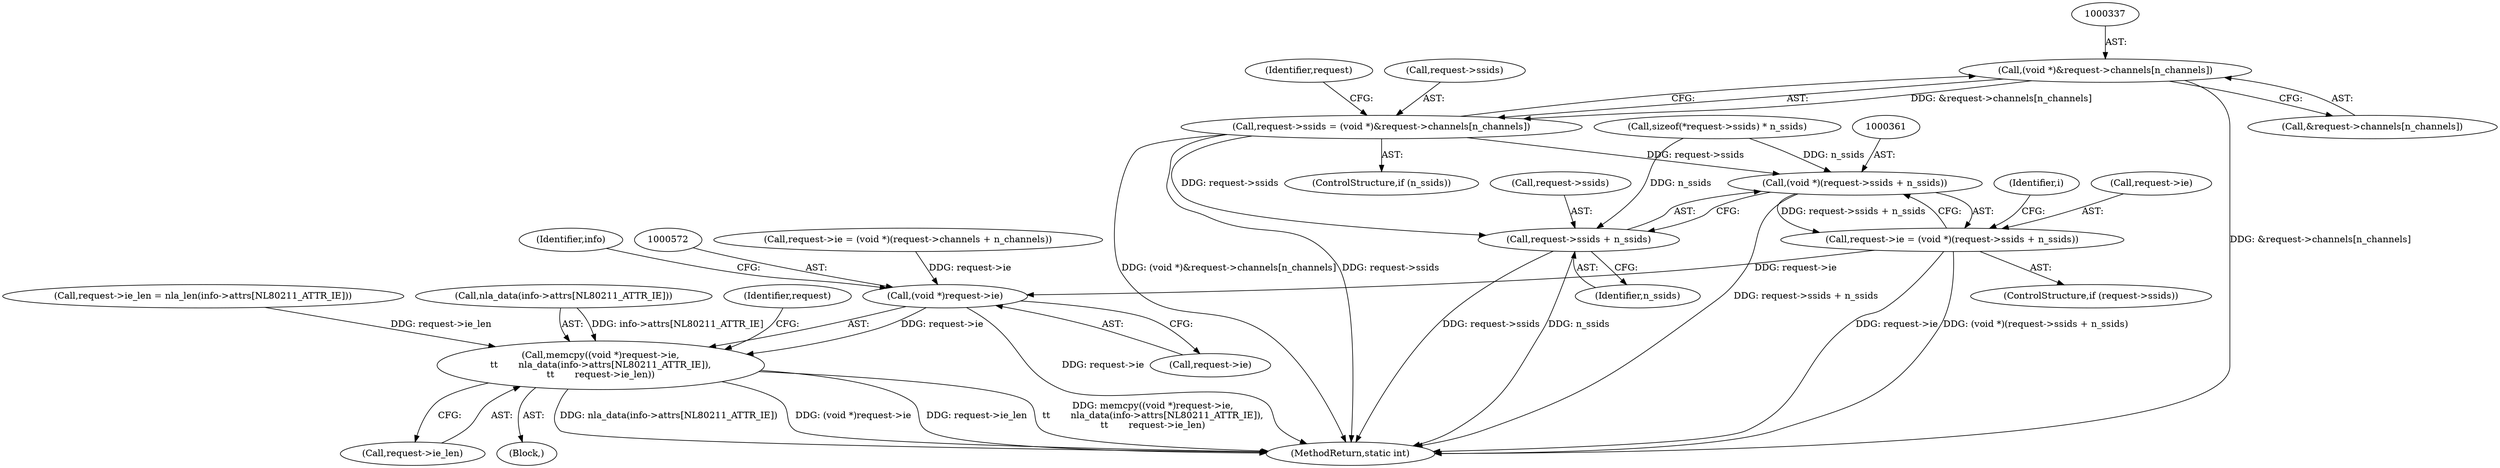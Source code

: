 digraph "0_linux_208c72f4fe44fe09577e7975ba0e7fa0278f3d03@array" {
"1000336" [label="(Call,(void *)&request->channels[n_channels])"];
"1000332" [label="(Call,request->ssids = (void *)&request->channels[n_channels])"];
"1000360" [label="(Call,(void *)(request->ssids + n_ssids))"];
"1000356" [label="(Call,request->ie = (void *)(request->ssids + n_ssids))"];
"1000571" [label="(Call,(void *)request->ie)"];
"1000570" [label="(Call,memcpy((void *)request->ie,\n\t\t       nla_data(info->attrs[NL80211_ATTR_IE]),\n\t\t       request->ie_len))"];
"1000362" [label="(Call,request->ssids + n_ssids)"];
"1000336" [label="(Call,(void *)&request->channels[n_channels])"];
"1000363" [label="(Call,request->ssids)"];
"1000330" [label="(ControlStructure,if (n_ssids))"];
"1000570" [label="(Call,memcpy((void *)request->ie,\n\t\t       nla_data(info->attrs[NL80211_ATTR_IE]),\n\t\t       request->ie_len))"];
"1000559" [label="(Block,)"];
"1000332" [label="(Call,request->ssids = (void *)&request->channels[n_channels])"];
"1000346" [label="(Identifier,request)"];
"1000571" [label="(Call,(void *)request->ie)"];
"1000357" [label="(Call,request->ie)"];
"1000356" [label="(Call,request->ie = (void *)(request->ssids + n_ssids))"];
"1000632" [label="(MethodReturn,static int)"];
"1000366" [label="(Identifier,n_ssids)"];
"1000573" [label="(Call,request->ie)"];
"1000582" [label="(Call,request->ie_len)"];
"1000333" [label="(Call,request->ssids)"];
"1000368" [label="(Call,request->ie = (void *)(request->channels + n_channels))"];
"1000560" [label="(Call,request->ie_len = nla_len(info->attrs[NL80211_ATTR_IE]))"];
"1000360" [label="(Call,(void *)(request->ssids + n_ssids))"];
"1000307" [label="(Call,sizeof(*request->ssids) * n_ssids)"];
"1000576" [label="(Call,nla_data(info->attrs[NL80211_ATTR_IE]))"];
"1000587" [label="(Identifier,request)"];
"1000352" [label="(ControlStructure,if (request->ssids))"];
"1000380" [label="(Identifier,i)"];
"1000338" [label="(Call,&request->channels[n_channels])"];
"1000579" [label="(Identifier,info)"];
"1000362" [label="(Call,request->ssids + n_ssids)"];
"1000336" -> "1000332"  [label="AST: "];
"1000336" -> "1000338"  [label="CFG: "];
"1000337" -> "1000336"  [label="AST: "];
"1000338" -> "1000336"  [label="AST: "];
"1000332" -> "1000336"  [label="CFG: "];
"1000336" -> "1000632"  [label="DDG: &request->channels[n_channels]"];
"1000336" -> "1000332"  [label="DDG: &request->channels[n_channels]"];
"1000332" -> "1000330"  [label="AST: "];
"1000333" -> "1000332"  [label="AST: "];
"1000346" -> "1000332"  [label="CFG: "];
"1000332" -> "1000632"  [label="DDG: (void *)&request->channels[n_channels]"];
"1000332" -> "1000632"  [label="DDG: request->ssids"];
"1000332" -> "1000360"  [label="DDG: request->ssids"];
"1000332" -> "1000362"  [label="DDG: request->ssids"];
"1000360" -> "1000356"  [label="AST: "];
"1000360" -> "1000362"  [label="CFG: "];
"1000361" -> "1000360"  [label="AST: "];
"1000362" -> "1000360"  [label="AST: "];
"1000356" -> "1000360"  [label="CFG: "];
"1000360" -> "1000632"  [label="DDG: request->ssids + n_ssids"];
"1000360" -> "1000356"  [label="DDG: request->ssids + n_ssids"];
"1000307" -> "1000360"  [label="DDG: n_ssids"];
"1000356" -> "1000352"  [label="AST: "];
"1000357" -> "1000356"  [label="AST: "];
"1000380" -> "1000356"  [label="CFG: "];
"1000356" -> "1000632"  [label="DDG: request->ie"];
"1000356" -> "1000632"  [label="DDG: (void *)(request->ssids + n_ssids)"];
"1000356" -> "1000571"  [label="DDG: request->ie"];
"1000571" -> "1000570"  [label="AST: "];
"1000571" -> "1000573"  [label="CFG: "];
"1000572" -> "1000571"  [label="AST: "];
"1000573" -> "1000571"  [label="AST: "];
"1000579" -> "1000571"  [label="CFG: "];
"1000571" -> "1000632"  [label="DDG: request->ie"];
"1000571" -> "1000570"  [label="DDG: request->ie"];
"1000368" -> "1000571"  [label="DDG: request->ie"];
"1000570" -> "1000559"  [label="AST: "];
"1000570" -> "1000582"  [label="CFG: "];
"1000576" -> "1000570"  [label="AST: "];
"1000582" -> "1000570"  [label="AST: "];
"1000587" -> "1000570"  [label="CFG: "];
"1000570" -> "1000632"  [label="DDG: (void *)request->ie"];
"1000570" -> "1000632"  [label="DDG: request->ie_len"];
"1000570" -> "1000632"  [label="DDG: memcpy((void *)request->ie,\n\t\t       nla_data(info->attrs[NL80211_ATTR_IE]),\n\t\t       request->ie_len)"];
"1000570" -> "1000632"  [label="DDG: nla_data(info->attrs[NL80211_ATTR_IE])"];
"1000576" -> "1000570"  [label="DDG: info->attrs[NL80211_ATTR_IE]"];
"1000560" -> "1000570"  [label="DDG: request->ie_len"];
"1000362" -> "1000366"  [label="CFG: "];
"1000363" -> "1000362"  [label="AST: "];
"1000366" -> "1000362"  [label="AST: "];
"1000362" -> "1000632"  [label="DDG: n_ssids"];
"1000362" -> "1000632"  [label="DDG: request->ssids"];
"1000307" -> "1000362"  [label="DDG: n_ssids"];
}

